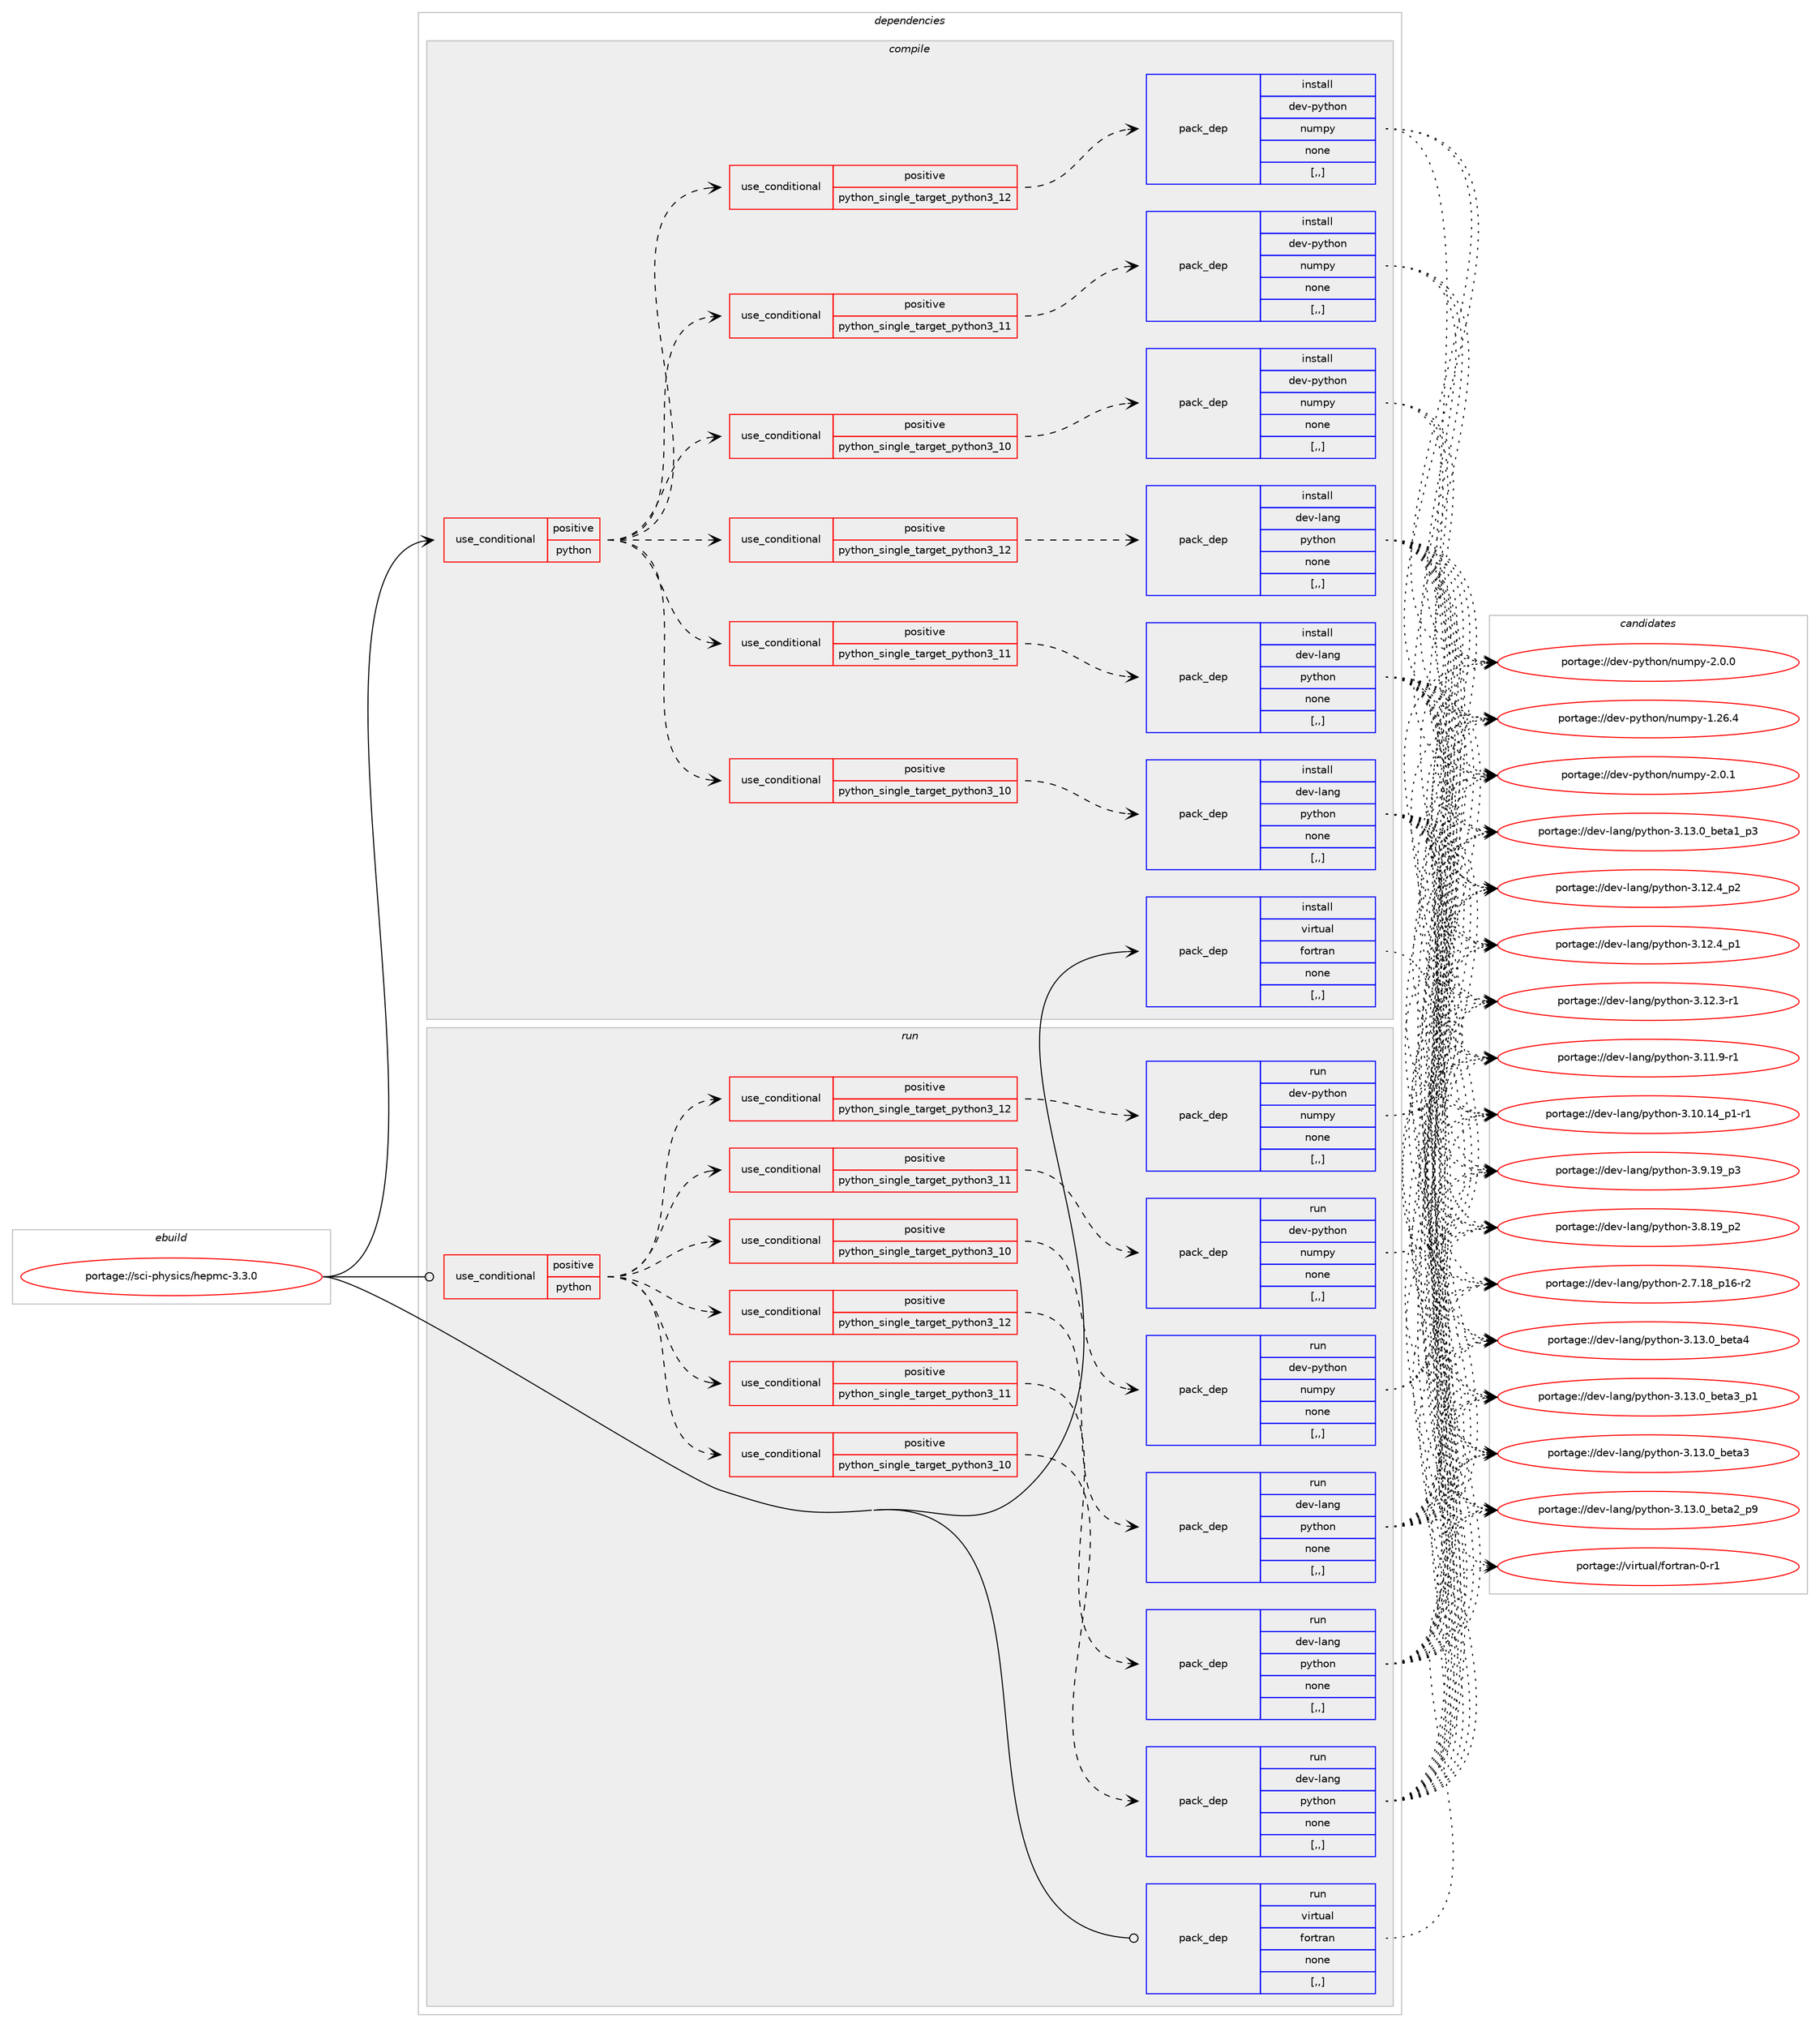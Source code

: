 digraph prolog {

# *************
# Graph options
# *************

newrank=true;
concentrate=true;
compound=true;
graph [rankdir=LR,fontname=Helvetica,fontsize=10,ranksep=1.5];#, ranksep=2.5, nodesep=0.2];
edge  [arrowhead=vee];
node  [fontname=Helvetica,fontsize=10];

# **********
# The ebuild
# **********

subgraph cluster_leftcol {
color=gray;
label=<<i>ebuild</i>>;
id [label="portage://sci-physics/hepmc-3.3.0", color=red, width=4, href="../sci-physics/hepmc-3.3.0.svg"];
}

# ****************
# The dependencies
# ****************

subgraph cluster_midcol {
color=gray;
label=<<i>dependencies</i>>;
subgraph cluster_compile {
fillcolor="#eeeeee";
style=filled;
label=<<i>compile</i>>;
subgraph cond109034 {
dependency410993 [label=<<TABLE BORDER="0" CELLBORDER="1" CELLSPACING="0" CELLPADDING="4"><TR><TD ROWSPAN="3" CELLPADDING="10">use_conditional</TD></TR><TR><TD>positive</TD></TR><TR><TD>python</TD></TR></TABLE>>, shape=none, color=red];
subgraph cond109035 {
dependency410994 [label=<<TABLE BORDER="0" CELLBORDER="1" CELLSPACING="0" CELLPADDING="4"><TR><TD ROWSPAN="3" CELLPADDING="10">use_conditional</TD></TR><TR><TD>positive</TD></TR><TR><TD>python_single_target_python3_10</TD></TR></TABLE>>, shape=none, color=red];
subgraph pack299057 {
dependency410995 [label=<<TABLE BORDER="0" CELLBORDER="1" CELLSPACING="0" CELLPADDING="4" WIDTH="220"><TR><TD ROWSPAN="6" CELLPADDING="30">pack_dep</TD></TR><TR><TD WIDTH="110">install</TD></TR><TR><TD>dev-lang</TD></TR><TR><TD>python</TD></TR><TR><TD>none</TD></TR><TR><TD>[,,]</TD></TR></TABLE>>, shape=none, color=blue];
}
dependency410994:e -> dependency410995:w [weight=20,style="dashed",arrowhead="vee"];
}
dependency410993:e -> dependency410994:w [weight=20,style="dashed",arrowhead="vee"];
subgraph cond109036 {
dependency410996 [label=<<TABLE BORDER="0" CELLBORDER="1" CELLSPACING="0" CELLPADDING="4"><TR><TD ROWSPAN="3" CELLPADDING="10">use_conditional</TD></TR><TR><TD>positive</TD></TR><TR><TD>python_single_target_python3_11</TD></TR></TABLE>>, shape=none, color=red];
subgraph pack299058 {
dependency410997 [label=<<TABLE BORDER="0" CELLBORDER="1" CELLSPACING="0" CELLPADDING="4" WIDTH="220"><TR><TD ROWSPAN="6" CELLPADDING="30">pack_dep</TD></TR><TR><TD WIDTH="110">install</TD></TR><TR><TD>dev-lang</TD></TR><TR><TD>python</TD></TR><TR><TD>none</TD></TR><TR><TD>[,,]</TD></TR></TABLE>>, shape=none, color=blue];
}
dependency410996:e -> dependency410997:w [weight=20,style="dashed",arrowhead="vee"];
}
dependency410993:e -> dependency410996:w [weight=20,style="dashed",arrowhead="vee"];
subgraph cond109037 {
dependency410998 [label=<<TABLE BORDER="0" CELLBORDER="1" CELLSPACING="0" CELLPADDING="4"><TR><TD ROWSPAN="3" CELLPADDING="10">use_conditional</TD></TR><TR><TD>positive</TD></TR><TR><TD>python_single_target_python3_12</TD></TR></TABLE>>, shape=none, color=red];
subgraph pack299059 {
dependency410999 [label=<<TABLE BORDER="0" CELLBORDER="1" CELLSPACING="0" CELLPADDING="4" WIDTH="220"><TR><TD ROWSPAN="6" CELLPADDING="30">pack_dep</TD></TR><TR><TD WIDTH="110">install</TD></TR><TR><TD>dev-lang</TD></TR><TR><TD>python</TD></TR><TR><TD>none</TD></TR><TR><TD>[,,]</TD></TR></TABLE>>, shape=none, color=blue];
}
dependency410998:e -> dependency410999:w [weight=20,style="dashed",arrowhead="vee"];
}
dependency410993:e -> dependency410998:w [weight=20,style="dashed",arrowhead="vee"];
subgraph cond109038 {
dependency411000 [label=<<TABLE BORDER="0" CELLBORDER="1" CELLSPACING="0" CELLPADDING="4"><TR><TD ROWSPAN="3" CELLPADDING="10">use_conditional</TD></TR><TR><TD>positive</TD></TR><TR><TD>python_single_target_python3_10</TD></TR></TABLE>>, shape=none, color=red];
subgraph pack299060 {
dependency411001 [label=<<TABLE BORDER="0" CELLBORDER="1" CELLSPACING="0" CELLPADDING="4" WIDTH="220"><TR><TD ROWSPAN="6" CELLPADDING="30">pack_dep</TD></TR><TR><TD WIDTH="110">install</TD></TR><TR><TD>dev-python</TD></TR><TR><TD>numpy</TD></TR><TR><TD>none</TD></TR><TR><TD>[,,]</TD></TR></TABLE>>, shape=none, color=blue];
}
dependency411000:e -> dependency411001:w [weight=20,style="dashed",arrowhead="vee"];
}
dependency410993:e -> dependency411000:w [weight=20,style="dashed",arrowhead="vee"];
subgraph cond109039 {
dependency411002 [label=<<TABLE BORDER="0" CELLBORDER="1" CELLSPACING="0" CELLPADDING="4"><TR><TD ROWSPAN="3" CELLPADDING="10">use_conditional</TD></TR><TR><TD>positive</TD></TR><TR><TD>python_single_target_python3_11</TD></TR></TABLE>>, shape=none, color=red];
subgraph pack299061 {
dependency411003 [label=<<TABLE BORDER="0" CELLBORDER="1" CELLSPACING="0" CELLPADDING="4" WIDTH="220"><TR><TD ROWSPAN="6" CELLPADDING="30">pack_dep</TD></TR><TR><TD WIDTH="110">install</TD></TR><TR><TD>dev-python</TD></TR><TR><TD>numpy</TD></TR><TR><TD>none</TD></TR><TR><TD>[,,]</TD></TR></TABLE>>, shape=none, color=blue];
}
dependency411002:e -> dependency411003:w [weight=20,style="dashed",arrowhead="vee"];
}
dependency410993:e -> dependency411002:w [weight=20,style="dashed",arrowhead="vee"];
subgraph cond109040 {
dependency411004 [label=<<TABLE BORDER="0" CELLBORDER="1" CELLSPACING="0" CELLPADDING="4"><TR><TD ROWSPAN="3" CELLPADDING="10">use_conditional</TD></TR><TR><TD>positive</TD></TR><TR><TD>python_single_target_python3_12</TD></TR></TABLE>>, shape=none, color=red];
subgraph pack299062 {
dependency411005 [label=<<TABLE BORDER="0" CELLBORDER="1" CELLSPACING="0" CELLPADDING="4" WIDTH="220"><TR><TD ROWSPAN="6" CELLPADDING="30">pack_dep</TD></TR><TR><TD WIDTH="110">install</TD></TR><TR><TD>dev-python</TD></TR><TR><TD>numpy</TD></TR><TR><TD>none</TD></TR><TR><TD>[,,]</TD></TR></TABLE>>, shape=none, color=blue];
}
dependency411004:e -> dependency411005:w [weight=20,style="dashed",arrowhead="vee"];
}
dependency410993:e -> dependency411004:w [weight=20,style="dashed",arrowhead="vee"];
}
id:e -> dependency410993:w [weight=20,style="solid",arrowhead="vee"];
subgraph pack299063 {
dependency411006 [label=<<TABLE BORDER="0" CELLBORDER="1" CELLSPACING="0" CELLPADDING="4" WIDTH="220"><TR><TD ROWSPAN="6" CELLPADDING="30">pack_dep</TD></TR><TR><TD WIDTH="110">install</TD></TR><TR><TD>virtual</TD></TR><TR><TD>fortran</TD></TR><TR><TD>none</TD></TR><TR><TD>[,,]</TD></TR></TABLE>>, shape=none, color=blue];
}
id:e -> dependency411006:w [weight=20,style="solid",arrowhead="vee"];
}
subgraph cluster_compileandrun {
fillcolor="#eeeeee";
style=filled;
label=<<i>compile and run</i>>;
}
subgraph cluster_run {
fillcolor="#eeeeee";
style=filled;
label=<<i>run</i>>;
subgraph cond109041 {
dependency411007 [label=<<TABLE BORDER="0" CELLBORDER="1" CELLSPACING="0" CELLPADDING="4"><TR><TD ROWSPAN="3" CELLPADDING="10">use_conditional</TD></TR><TR><TD>positive</TD></TR><TR><TD>python</TD></TR></TABLE>>, shape=none, color=red];
subgraph cond109042 {
dependency411008 [label=<<TABLE BORDER="0" CELLBORDER="1" CELLSPACING="0" CELLPADDING="4"><TR><TD ROWSPAN="3" CELLPADDING="10">use_conditional</TD></TR><TR><TD>positive</TD></TR><TR><TD>python_single_target_python3_10</TD></TR></TABLE>>, shape=none, color=red];
subgraph pack299064 {
dependency411009 [label=<<TABLE BORDER="0" CELLBORDER="1" CELLSPACING="0" CELLPADDING="4" WIDTH="220"><TR><TD ROWSPAN="6" CELLPADDING="30">pack_dep</TD></TR><TR><TD WIDTH="110">run</TD></TR><TR><TD>dev-lang</TD></TR><TR><TD>python</TD></TR><TR><TD>none</TD></TR><TR><TD>[,,]</TD></TR></TABLE>>, shape=none, color=blue];
}
dependency411008:e -> dependency411009:w [weight=20,style="dashed",arrowhead="vee"];
}
dependency411007:e -> dependency411008:w [weight=20,style="dashed",arrowhead="vee"];
subgraph cond109043 {
dependency411010 [label=<<TABLE BORDER="0" CELLBORDER="1" CELLSPACING="0" CELLPADDING="4"><TR><TD ROWSPAN="3" CELLPADDING="10">use_conditional</TD></TR><TR><TD>positive</TD></TR><TR><TD>python_single_target_python3_11</TD></TR></TABLE>>, shape=none, color=red];
subgraph pack299065 {
dependency411011 [label=<<TABLE BORDER="0" CELLBORDER="1" CELLSPACING="0" CELLPADDING="4" WIDTH="220"><TR><TD ROWSPAN="6" CELLPADDING="30">pack_dep</TD></TR><TR><TD WIDTH="110">run</TD></TR><TR><TD>dev-lang</TD></TR><TR><TD>python</TD></TR><TR><TD>none</TD></TR><TR><TD>[,,]</TD></TR></TABLE>>, shape=none, color=blue];
}
dependency411010:e -> dependency411011:w [weight=20,style="dashed",arrowhead="vee"];
}
dependency411007:e -> dependency411010:w [weight=20,style="dashed",arrowhead="vee"];
subgraph cond109044 {
dependency411012 [label=<<TABLE BORDER="0" CELLBORDER="1" CELLSPACING="0" CELLPADDING="4"><TR><TD ROWSPAN="3" CELLPADDING="10">use_conditional</TD></TR><TR><TD>positive</TD></TR><TR><TD>python_single_target_python3_12</TD></TR></TABLE>>, shape=none, color=red];
subgraph pack299066 {
dependency411013 [label=<<TABLE BORDER="0" CELLBORDER="1" CELLSPACING="0" CELLPADDING="4" WIDTH="220"><TR><TD ROWSPAN="6" CELLPADDING="30">pack_dep</TD></TR><TR><TD WIDTH="110">run</TD></TR><TR><TD>dev-lang</TD></TR><TR><TD>python</TD></TR><TR><TD>none</TD></TR><TR><TD>[,,]</TD></TR></TABLE>>, shape=none, color=blue];
}
dependency411012:e -> dependency411013:w [weight=20,style="dashed",arrowhead="vee"];
}
dependency411007:e -> dependency411012:w [weight=20,style="dashed",arrowhead="vee"];
subgraph cond109045 {
dependency411014 [label=<<TABLE BORDER="0" CELLBORDER="1" CELLSPACING="0" CELLPADDING="4"><TR><TD ROWSPAN="3" CELLPADDING="10">use_conditional</TD></TR><TR><TD>positive</TD></TR><TR><TD>python_single_target_python3_10</TD></TR></TABLE>>, shape=none, color=red];
subgraph pack299067 {
dependency411015 [label=<<TABLE BORDER="0" CELLBORDER="1" CELLSPACING="0" CELLPADDING="4" WIDTH="220"><TR><TD ROWSPAN="6" CELLPADDING="30">pack_dep</TD></TR><TR><TD WIDTH="110">run</TD></TR><TR><TD>dev-python</TD></TR><TR><TD>numpy</TD></TR><TR><TD>none</TD></TR><TR><TD>[,,]</TD></TR></TABLE>>, shape=none, color=blue];
}
dependency411014:e -> dependency411015:w [weight=20,style="dashed",arrowhead="vee"];
}
dependency411007:e -> dependency411014:w [weight=20,style="dashed",arrowhead="vee"];
subgraph cond109046 {
dependency411016 [label=<<TABLE BORDER="0" CELLBORDER="1" CELLSPACING="0" CELLPADDING="4"><TR><TD ROWSPAN="3" CELLPADDING="10">use_conditional</TD></TR><TR><TD>positive</TD></TR><TR><TD>python_single_target_python3_11</TD></TR></TABLE>>, shape=none, color=red];
subgraph pack299068 {
dependency411017 [label=<<TABLE BORDER="0" CELLBORDER="1" CELLSPACING="0" CELLPADDING="4" WIDTH="220"><TR><TD ROWSPAN="6" CELLPADDING="30">pack_dep</TD></TR><TR><TD WIDTH="110">run</TD></TR><TR><TD>dev-python</TD></TR><TR><TD>numpy</TD></TR><TR><TD>none</TD></TR><TR><TD>[,,]</TD></TR></TABLE>>, shape=none, color=blue];
}
dependency411016:e -> dependency411017:w [weight=20,style="dashed",arrowhead="vee"];
}
dependency411007:e -> dependency411016:w [weight=20,style="dashed",arrowhead="vee"];
subgraph cond109047 {
dependency411018 [label=<<TABLE BORDER="0" CELLBORDER="1" CELLSPACING="0" CELLPADDING="4"><TR><TD ROWSPAN="3" CELLPADDING="10">use_conditional</TD></TR><TR><TD>positive</TD></TR><TR><TD>python_single_target_python3_12</TD></TR></TABLE>>, shape=none, color=red];
subgraph pack299069 {
dependency411019 [label=<<TABLE BORDER="0" CELLBORDER="1" CELLSPACING="0" CELLPADDING="4" WIDTH="220"><TR><TD ROWSPAN="6" CELLPADDING="30">pack_dep</TD></TR><TR><TD WIDTH="110">run</TD></TR><TR><TD>dev-python</TD></TR><TR><TD>numpy</TD></TR><TR><TD>none</TD></TR><TR><TD>[,,]</TD></TR></TABLE>>, shape=none, color=blue];
}
dependency411018:e -> dependency411019:w [weight=20,style="dashed",arrowhead="vee"];
}
dependency411007:e -> dependency411018:w [weight=20,style="dashed",arrowhead="vee"];
}
id:e -> dependency411007:w [weight=20,style="solid",arrowhead="odot"];
subgraph pack299070 {
dependency411020 [label=<<TABLE BORDER="0" CELLBORDER="1" CELLSPACING="0" CELLPADDING="4" WIDTH="220"><TR><TD ROWSPAN="6" CELLPADDING="30">pack_dep</TD></TR><TR><TD WIDTH="110">run</TD></TR><TR><TD>virtual</TD></TR><TR><TD>fortran</TD></TR><TR><TD>none</TD></TR><TR><TD>[,,]</TD></TR></TABLE>>, shape=none, color=blue];
}
id:e -> dependency411020:w [weight=20,style="solid",arrowhead="odot"];
}
}

# **************
# The candidates
# **************

subgraph cluster_choices {
rank=same;
color=gray;
label=<<i>candidates</i>>;

subgraph choice299057 {
color=black;
nodesep=1;
choice1001011184510897110103471121211161041111104551464951464895981011169752 [label="portage://dev-lang/python-3.13.0_beta4", color=red, width=4,href="../dev-lang/python-3.13.0_beta4.svg"];
choice10010111845108971101034711212111610411111045514649514648959810111697519511249 [label="portage://dev-lang/python-3.13.0_beta3_p1", color=red, width=4,href="../dev-lang/python-3.13.0_beta3_p1.svg"];
choice1001011184510897110103471121211161041111104551464951464895981011169751 [label="portage://dev-lang/python-3.13.0_beta3", color=red, width=4,href="../dev-lang/python-3.13.0_beta3.svg"];
choice10010111845108971101034711212111610411111045514649514648959810111697509511257 [label="portage://dev-lang/python-3.13.0_beta2_p9", color=red, width=4,href="../dev-lang/python-3.13.0_beta2_p9.svg"];
choice10010111845108971101034711212111610411111045514649514648959810111697499511251 [label="portage://dev-lang/python-3.13.0_beta1_p3", color=red, width=4,href="../dev-lang/python-3.13.0_beta1_p3.svg"];
choice100101118451089711010347112121116104111110455146495046529511250 [label="portage://dev-lang/python-3.12.4_p2", color=red, width=4,href="../dev-lang/python-3.12.4_p2.svg"];
choice100101118451089711010347112121116104111110455146495046529511249 [label="portage://dev-lang/python-3.12.4_p1", color=red, width=4,href="../dev-lang/python-3.12.4_p1.svg"];
choice100101118451089711010347112121116104111110455146495046514511449 [label="portage://dev-lang/python-3.12.3-r1", color=red, width=4,href="../dev-lang/python-3.12.3-r1.svg"];
choice100101118451089711010347112121116104111110455146494946574511449 [label="portage://dev-lang/python-3.11.9-r1", color=red, width=4,href="../dev-lang/python-3.11.9-r1.svg"];
choice100101118451089711010347112121116104111110455146494846495295112494511449 [label="portage://dev-lang/python-3.10.14_p1-r1", color=red, width=4,href="../dev-lang/python-3.10.14_p1-r1.svg"];
choice100101118451089711010347112121116104111110455146574649579511251 [label="portage://dev-lang/python-3.9.19_p3", color=red, width=4,href="../dev-lang/python-3.9.19_p3.svg"];
choice100101118451089711010347112121116104111110455146564649579511250 [label="portage://dev-lang/python-3.8.19_p2", color=red, width=4,href="../dev-lang/python-3.8.19_p2.svg"];
choice100101118451089711010347112121116104111110455046554649569511249544511450 [label="portage://dev-lang/python-2.7.18_p16-r2", color=red, width=4,href="../dev-lang/python-2.7.18_p16-r2.svg"];
dependency410995:e -> choice1001011184510897110103471121211161041111104551464951464895981011169752:w [style=dotted,weight="100"];
dependency410995:e -> choice10010111845108971101034711212111610411111045514649514648959810111697519511249:w [style=dotted,weight="100"];
dependency410995:e -> choice1001011184510897110103471121211161041111104551464951464895981011169751:w [style=dotted,weight="100"];
dependency410995:e -> choice10010111845108971101034711212111610411111045514649514648959810111697509511257:w [style=dotted,weight="100"];
dependency410995:e -> choice10010111845108971101034711212111610411111045514649514648959810111697499511251:w [style=dotted,weight="100"];
dependency410995:e -> choice100101118451089711010347112121116104111110455146495046529511250:w [style=dotted,weight="100"];
dependency410995:e -> choice100101118451089711010347112121116104111110455146495046529511249:w [style=dotted,weight="100"];
dependency410995:e -> choice100101118451089711010347112121116104111110455146495046514511449:w [style=dotted,weight="100"];
dependency410995:e -> choice100101118451089711010347112121116104111110455146494946574511449:w [style=dotted,weight="100"];
dependency410995:e -> choice100101118451089711010347112121116104111110455146494846495295112494511449:w [style=dotted,weight="100"];
dependency410995:e -> choice100101118451089711010347112121116104111110455146574649579511251:w [style=dotted,weight="100"];
dependency410995:e -> choice100101118451089711010347112121116104111110455146564649579511250:w [style=dotted,weight="100"];
dependency410995:e -> choice100101118451089711010347112121116104111110455046554649569511249544511450:w [style=dotted,weight="100"];
}
subgraph choice299058 {
color=black;
nodesep=1;
choice1001011184510897110103471121211161041111104551464951464895981011169752 [label="portage://dev-lang/python-3.13.0_beta4", color=red, width=4,href="../dev-lang/python-3.13.0_beta4.svg"];
choice10010111845108971101034711212111610411111045514649514648959810111697519511249 [label="portage://dev-lang/python-3.13.0_beta3_p1", color=red, width=4,href="../dev-lang/python-3.13.0_beta3_p1.svg"];
choice1001011184510897110103471121211161041111104551464951464895981011169751 [label="portage://dev-lang/python-3.13.0_beta3", color=red, width=4,href="../dev-lang/python-3.13.0_beta3.svg"];
choice10010111845108971101034711212111610411111045514649514648959810111697509511257 [label="portage://dev-lang/python-3.13.0_beta2_p9", color=red, width=4,href="../dev-lang/python-3.13.0_beta2_p9.svg"];
choice10010111845108971101034711212111610411111045514649514648959810111697499511251 [label="portage://dev-lang/python-3.13.0_beta1_p3", color=red, width=4,href="../dev-lang/python-3.13.0_beta1_p3.svg"];
choice100101118451089711010347112121116104111110455146495046529511250 [label="portage://dev-lang/python-3.12.4_p2", color=red, width=4,href="../dev-lang/python-3.12.4_p2.svg"];
choice100101118451089711010347112121116104111110455146495046529511249 [label="portage://dev-lang/python-3.12.4_p1", color=red, width=4,href="../dev-lang/python-3.12.4_p1.svg"];
choice100101118451089711010347112121116104111110455146495046514511449 [label="portage://dev-lang/python-3.12.3-r1", color=red, width=4,href="../dev-lang/python-3.12.3-r1.svg"];
choice100101118451089711010347112121116104111110455146494946574511449 [label="portage://dev-lang/python-3.11.9-r1", color=red, width=4,href="../dev-lang/python-3.11.9-r1.svg"];
choice100101118451089711010347112121116104111110455146494846495295112494511449 [label="portage://dev-lang/python-3.10.14_p1-r1", color=red, width=4,href="../dev-lang/python-3.10.14_p1-r1.svg"];
choice100101118451089711010347112121116104111110455146574649579511251 [label="portage://dev-lang/python-3.9.19_p3", color=red, width=4,href="../dev-lang/python-3.9.19_p3.svg"];
choice100101118451089711010347112121116104111110455146564649579511250 [label="portage://dev-lang/python-3.8.19_p2", color=red, width=4,href="../dev-lang/python-3.8.19_p2.svg"];
choice100101118451089711010347112121116104111110455046554649569511249544511450 [label="portage://dev-lang/python-2.7.18_p16-r2", color=red, width=4,href="../dev-lang/python-2.7.18_p16-r2.svg"];
dependency410997:e -> choice1001011184510897110103471121211161041111104551464951464895981011169752:w [style=dotted,weight="100"];
dependency410997:e -> choice10010111845108971101034711212111610411111045514649514648959810111697519511249:w [style=dotted,weight="100"];
dependency410997:e -> choice1001011184510897110103471121211161041111104551464951464895981011169751:w [style=dotted,weight="100"];
dependency410997:e -> choice10010111845108971101034711212111610411111045514649514648959810111697509511257:w [style=dotted,weight="100"];
dependency410997:e -> choice10010111845108971101034711212111610411111045514649514648959810111697499511251:w [style=dotted,weight="100"];
dependency410997:e -> choice100101118451089711010347112121116104111110455146495046529511250:w [style=dotted,weight="100"];
dependency410997:e -> choice100101118451089711010347112121116104111110455146495046529511249:w [style=dotted,weight="100"];
dependency410997:e -> choice100101118451089711010347112121116104111110455146495046514511449:w [style=dotted,weight="100"];
dependency410997:e -> choice100101118451089711010347112121116104111110455146494946574511449:w [style=dotted,weight="100"];
dependency410997:e -> choice100101118451089711010347112121116104111110455146494846495295112494511449:w [style=dotted,weight="100"];
dependency410997:e -> choice100101118451089711010347112121116104111110455146574649579511251:w [style=dotted,weight="100"];
dependency410997:e -> choice100101118451089711010347112121116104111110455146564649579511250:w [style=dotted,weight="100"];
dependency410997:e -> choice100101118451089711010347112121116104111110455046554649569511249544511450:w [style=dotted,weight="100"];
}
subgraph choice299059 {
color=black;
nodesep=1;
choice1001011184510897110103471121211161041111104551464951464895981011169752 [label="portage://dev-lang/python-3.13.0_beta4", color=red, width=4,href="../dev-lang/python-3.13.0_beta4.svg"];
choice10010111845108971101034711212111610411111045514649514648959810111697519511249 [label="portage://dev-lang/python-3.13.0_beta3_p1", color=red, width=4,href="../dev-lang/python-3.13.0_beta3_p1.svg"];
choice1001011184510897110103471121211161041111104551464951464895981011169751 [label="portage://dev-lang/python-3.13.0_beta3", color=red, width=4,href="../dev-lang/python-3.13.0_beta3.svg"];
choice10010111845108971101034711212111610411111045514649514648959810111697509511257 [label="portage://dev-lang/python-3.13.0_beta2_p9", color=red, width=4,href="../dev-lang/python-3.13.0_beta2_p9.svg"];
choice10010111845108971101034711212111610411111045514649514648959810111697499511251 [label="portage://dev-lang/python-3.13.0_beta1_p3", color=red, width=4,href="../dev-lang/python-3.13.0_beta1_p3.svg"];
choice100101118451089711010347112121116104111110455146495046529511250 [label="portage://dev-lang/python-3.12.4_p2", color=red, width=4,href="../dev-lang/python-3.12.4_p2.svg"];
choice100101118451089711010347112121116104111110455146495046529511249 [label="portage://dev-lang/python-3.12.4_p1", color=red, width=4,href="../dev-lang/python-3.12.4_p1.svg"];
choice100101118451089711010347112121116104111110455146495046514511449 [label="portage://dev-lang/python-3.12.3-r1", color=red, width=4,href="../dev-lang/python-3.12.3-r1.svg"];
choice100101118451089711010347112121116104111110455146494946574511449 [label="portage://dev-lang/python-3.11.9-r1", color=red, width=4,href="../dev-lang/python-3.11.9-r1.svg"];
choice100101118451089711010347112121116104111110455146494846495295112494511449 [label="portage://dev-lang/python-3.10.14_p1-r1", color=red, width=4,href="../dev-lang/python-3.10.14_p1-r1.svg"];
choice100101118451089711010347112121116104111110455146574649579511251 [label="portage://dev-lang/python-3.9.19_p3", color=red, width=4,href="../dev-lang/python-3.9.19_p3.svg"];
choice100101118451089711010347112121116104111110455146564649579511250 [label="portage://dev-lang/python-3.8.19_p2", color=red, width=4,href="../dev-lang/python-3.8.19_p2.svg"];
choice100101118451089711010347112121116104111110455046554649569511249544511450 [label="portage://dev-lang/python-2.7.18_p16-r2", color=red, width=4,href="../dev-lang/python-2.7.18_p16-r2.svg"];
dependency410999:e -> choice1001011184510897110103471121211161041111104551464951464895981011169752:w [style=dotted,weight="100"];
dependency410999:e -> choice10010111845108971101034711212111610411111045514649514648959810111697519511249:w [style=dotted,weight="100"];
dependency410999:e -> choice1001011184510897110103471121211161041111104551464951464895981011169751:w [style=dotted,weight="100"];
dependency410999:e -> choice10010111845108971101034711212111610411111045514649514648959810111697509511257:w [style=dotted,weight="100"];
dependency410999:e -> choice10010111845108971101034711212111610411111045514649514648959810111697499511251:w [style=dotted,weight="100"];
dependency410999:e -> choice100101118451089711010347112121116104111110455146495046529511250:w [style=dotted,weight="100"];
dependency410999:e -> choice100101118451089711010347112121116104111110455146495046529511249:w [style=dotted,weight="100"];
dependency410999:e -> choice100101118451089711010347112121116104111110455146495046514511449:w [style=dotted,weight="100"];
dependency410999:e -> choice100101118451089711010347112121116104111110455146494946574511449:w [style=dotted,weight="100"];
dependency410999:e -> choice100101118451089711010347112121116104111110455146494846495295112494511449:w [style=dotted,weight="100"];
dependency410999:e -> choice100101118451089711010347112121116104111110455146574649579511251:w [style=dotted,weight="100"];
dependency410999:e -> choice100101118451089711010347112121116104111110455146564649579511250:w [style=dotted,weight="100"];
dependency410999:e -> choice100101118451089711010347112121116104111110455046554649569511249544511450:w [style=dotted,weight="100"];
}
subgraph choice299060 {
color=black;
nodesep=1;
choice1001011184511212111610411111047110117109112121455046484649 [label="portage://dev-python/numpy-2.0.1", color=red, width=4,href="../dev-python/numpy-2.0.1.svg"];
choice1001011184511212111610411111047110117109112121455046484648 [label="portage://dev-python/numpy-2.0.0", color=red, width=4,href="../dev-python/numpy-2.0.0.svg"];
choice100101118451121211161041111104711011710911212145494650544652 [label="portage://dev-python/numpy-1.26.4", color=red, width=4,href="../dev-python/numpy-1.26.4.svg"];
dependency411001:e -> choice1001011184511212111610411111047110117109112121455046484649:w [style=dotted,weight="100"];
dependency411001:e -> choice1001011184511212111610411111047110117109112121455046484648:w [style=dotted,weight="100"];
dependency411001:e -> choice100101118451121211161041111104711011710911212145494650544652:w [style=dotted,weight="100"];
}
subgraph choice299061 {
color=black;
nodesep=1;
choice1001011184511212111610411111047110117109112121455046484649 [label="portage://dev-python/numpy-2.0.1", color=red, width=4,href="../dev-python/numpy-2.0.1.svg"];
choice1001011184511212111610411111047110117109112121455046484648 [label="portage://dev-python/numpy-2.0.0", color=red, width=4,href="../dev-python/numpy-2.0.0.svg"];
choice100101118451121211161041111104711011710911212145494650544652 [label="portage://dev-python/numpy-1.26.4", color=red, width=4,href="../dev-python/numpy-1.26.4.svg"];
dependency411003:e -> choice1001011184511212111610411111047110117109112121455046484649:w [style=dotted,weight="100"];
dependency411003:e -> choice1001011184511212111610411111047110117109112121455046484648:w [style=dotted,weight="100"];
dependency411003:e -> choice100101118451121211161041111104711011710911212145494650544652:w [style=dotted,weight="100"];
}
subgraph choice299062 {
color=black;
nodesep=1;
choice1001011184511212111610411111047110117109112121455046484649 [label="portage://dev-python/numpy-2.0.1", color=red, width=4,href="../dev-python/numpy-2.0.1.svg"];
choice1001011184511212111610411111047110117109112121455046484648 [label="portage://dev-python/numpy-2.0.0", color=red, width=4,href="../dev-python/numpy-2.0.0.svg"];
choice100101118451121211161041111104711011710911212145494650544652 [label="portage://dev-python/numpy-1.26.4", color=red, width=4,href="../dev-python/numpy-1.26.4.svg"];
dependency411005:e -> choice1001011184511212111610411111047110117109112121455046484649:w [style=dotted,weight="100"];
dependency411005:e -> choice1001011184511212111610411111047110117109112121455046484648:w [style=dotted,weight="100"];
dependency411005:e -> choice100101118451121211161041111104711011710911212145494650544652:w [style=dotted,weight="100"];
}
subgraph choice299063 {
color=black;
nodesep=1;
choice11810511411611797108471021111141161149711045484511449 [label="portage://virtual/fortran-0-r1", color=red, width=4,href="../virtual/fortran-0-r1.svg"];
dependency411006:e -> choice11810511411611797108471021111141161149711045484511449:w [style=dotted,weight="100"];
}
subgraph choice299064 {
color=black;
nodesep=1;
choice1001011184510897110103471121211161041111104551464951464895981011169752 [label="portage://dev-lang/python-3.13.0_beta4", color=red, width=4,href="../dev-lang/python-3.13.0_beta4.svg"];
choice10010111845108971101034711212111610411111045514649514648959810111697519511249 [label="portage://dev-lang/python-3.13.0_beta3_p1", color=red, width=4,href="../dev-lang/python-3.13.0_beta3_p1.svg"];
choice1001011184510897110103471121211161041111104551464951464895981011169751 [label="portage://dev-lang/python-3.13.0_beta3", color=red, width=4,href="../dev-lang/python-3.13.0_beta3.svg"];
choice10010111845108971101034711212111610411111045514649514648959810111697509511257 [label="portage://dev-lang/python-3.13.0_beta2_p9", color=red, width=4,href="../dev-lang/python-3.13.0_beta2_p9.svg"];
choice10010111845108971101034711212111610411111045514649514648959810111697499511251 [label="portage://dev-lang/python-3.13.0_beta1_p3", color=red, width=4,href="../dev-lang/python-3.13.0_beta1_p3.svg"];
choice100101118451089711010347112121116104111110455146495046529511250 [label="portage://dev-lang/python-3.12.4_p2", color=red, width=4,href="../dev-lang/python-3.12.4_p2.svg"];
choice100101118451089711010347112121116104111110455146495046529511249 [label="portage://dev-lang/python-3.12.4_p1", color=red, width=4,href="../dev-lang/python-3.12.4_p1.svg"];
choice100101118451089711010347112121116104111110455146495046514511449 [label="portage://dev-lang/python-3.12.3-r1", color=red, width=4,href="../dev-lang/python-3.12.3-r1.svg"];
choice100101118451089711010347112121116104111110455146494946574511449 [label="portage://dev-lang/python-3.11.9-r1", color=red, width=4,href="../dev-lang/python-3.11.9-r1.svg"];
choice100101118451089711010347112121116104111110455146494846495295112494511449 [label="portage://dev-lang/python-3.10.14_p1-r1", color=red, width=4,href="../dev-lang/python-3.10.14_p1-r1.svg"];
choice100101118451089711010347112121116104111110455146574649579511251 [label="portage://dev-lang/python-3.9.19_p3", color=red, width=4,href="../dev-lang/python-3.9.19_p3.svg"];
choice100101118451089711010347112121116104111110455146564649579511250 [label="portage://dev-lang/python-3.8.19_p2", color=red, width=4,href="../dev-lang/python-3.8.19_p2.svg"];
choice100101118451089711010347112121116104111110455046554649569511249544511450 [label="portage://dev-lang/python-2.7.18_p16-r2", color=red, width=4,href="../dev-lang/python-2.7.18_p16-r2.svg"];
dependency411009:e -> choice1001011184510897110103471121211161041111104551464951464895981011169752:w [style=dotted,weight="100"];
dependency411009:e -> choice10010111845108971101034711212111610411111045514649514648959810111697519511249:w [style=dotted,weight="100"];
dependency411009:e -> choice1001011184510897110103471121211161041111104551464951464895981011169751:w [style=dotted,weight="100"];
dependency411009:e -> choice10010111845108971101034711212111610411111045514649514648959810111697509511257:w [style=dotted,weight="100"];
dependency411009:e -> choice10010111845108971101034711212111610411111045514649514648959810111697499511251:w [style=dotted,weight="100"];
dependency411009:e -> choice100101118451089711010347112121116104111110455146495046529511250:w [style=dotted,weight="100"];
dependency411009:e -> choice100101118451089711010347112121116104111110455146495046529511249:w [style=dotted,weight="100"];
dependency411009:e -> choice100101118451089711010347112121116104111110455146495046514511449:w [style=dotted,weight="100"];
dependency411009:e -> choice100101118451089711010347112121116104111110455146494946574511449:w [style=dotted,weight="100"];
dependency411009:e -> choice100101118451089711010347112121116104111110455146494846495295112494511449:w [style=dotted,weight="100"];
dependency411009:e -> choice100101118451089711010347112121116104111110455146574649579511251:w [style=dotted,weight="100"];
dependency411009:e -> choice100101118451089711010347112121116104111110455146564649579511250:w [style=dotted,weight="100"];
dependency411009:e -> choice100101118451089711010347112121116104111110455046554649569511249544511450:w [style=dotted,weight="100"];
}
subgraph choice299065 {
color=black;
nodesep=1;
choice1001011184510897110103471121211161041111104551464951464895981011169752 [label="portage://dev-lang/python-3.13.0_beta4", color=red, width=4,href="../dev-lang/python-3.13.0_beta4.svg"];
choice10010111845108971101034711212111610411111045514649514648959810111697519511249 [label="portage://dev-lang/python-3.13.0_beta3_p1", color=red, width=4,href="../dev-lang/python-3.13.0_beta3_p1.svg"];
choice1001011184510897110103471121211161041111104551464951464895981011169751 [label="portage://dev-lang/python-3.13.0_beta3", color=red, width=4,href="../dev-lang/python-3.13.0_beta3.svg"];
choice10010111845108971101034711212111610411111045514649514648959810111697509511257 [label="portage://dev-lang/python-3.13.0_beta2_p9", color=red, width=4,href="../dev-lang/python-3.13.0_beta2_p9.svg"];
choice10010111845108971101034711212111610411111045514649514648959810111697499511251 [label="portage://dev-lang/python-3.13.0_beta1_p3", color=red, width=4,href="../dev-lang/python-3.13.0_beta1_p3.svg"];
choice100101118451089711010347112121116104111110455146495046529511250 [label="portage://dev-lang/python-3.12.4_p2", color=red, width=4,href="../dev-lang/python-3.12.4_p2.svg"];
choice100101118451089711010347112121116104111110455146495046529511249 [label="portage://dev-lang/python-3.12.4_p1", color=red, width=4,href="../dev-lang/python-3.12.4_p1.svg"];
choice100101118451089711010347112121116104111110455146495046514511449 [label="portage://dev-lang/python-3.12.3-r1", color=red, width=4,href="../dev-lang/python-3.12.3-r1.svg"];
choice100101118451089711010347112121116104111110455146494946574511449 [label="portage://dev-lang/python-3.11.9-r1", color=red, width=4,href="../dev-lang/python-3.11.9-r1.svg"];
choice100101118451089711010347112121116104111110455146494846495295112494511449 [label="portage://dev-lang/python-3.10.14_p1-r1", color=red, width=4,href="../dev-lang/python-3.10.14_p1-r1.svg"];
choice100101118451089711010347112121116104111110455146574649579511251 [label="portage://dev-lang/python-3.9.19_p3", color=red, width=4,href="../dev-lang/python-3.9.19_p3.svg"];
choice100101118451089711010347112121116104111110455146564649579511250 [label="portage://dev-lang/python-3.8.19_p2", color=red, width=4,href="../dev-lang/python-3.8.19_p2.svg"];
choice100101118451089711010347112121116104111110455046554649569511249544511450 [label="portage://dev-lang/python-2.7.18_p16-r2", color=red, width=4,href="../dev-lang/python-2.7.18_p16-r2.svg"];
dependency411011:e -> choice1001011184510897110103471121211161041111104551464951464895981011169752:w [style=dotted,weight="100"];
dependency411011:e -> choice10010111845108971101034711212111610411111045514649514648959810111697519511249:w [style=dotted,weight="100"];
dependency411011:e -> choice1001011184510897110103471121211161041111104551464951464895981011169751:w [style=dotted,weight="100"];
dependency411011:e -> choice10010111845108971101034711212111610411111045514649514648959810111697509511257:w [style=dotted,weight="100"];
dependency411011:e -> choice10010111845108971101034711212111610411111045514649514648959810111697499511251:w [style=dotted,weight="100"];
dependency411011:e -> choice100101118451089711010347112121116104111110455146495046529511250:w [style=dotted,weight="100"];
dependency411011:e -> choice100101118451089711010347112121116104111110455146495046529511249:w [style=dotted,weight="100"];
dependency411011:e -> choice100101118451089711010347112121116104111110455146495046514511449:w [style=dotted,weight="100"];
dependency411011:e -> choice100101118451089711010347112121116104111110455146494946574511449:w [style=dotted,weight="100"];
dependency411011:e -> choice100101118451089711010347112121116104111110455146494846495295112494511449:w [style=dotted,weight="100"];
dependency411011:e -> choice100101118451089711010347112121116104111110455146574649579511251:w [style=dotted,weight="100"];
dependency411011:e -> choice100101118451089711010347112121116104111110455146564649579511250:w [style=dotted,weight="100"];
dependency411011:e -> choice100101118451089711010347112121116104111110455046554649569511249544511450:w [style=dotted,weight="100"];
}
subgraph choice299066 {
color=black;
nodesep=1;
choice1001011184510897110103471121211161041111104551464951464895981011169752 [label="portage://dev-lang/python-3.13.0_beta4", color=red, width=4,href="../dev-lang/python-3.13.0_beta4.svg"];
choice10010111845108971101034711212111610411111045514649514648959810111697519511249 [label="portage://dev-lang/python-3.13.0_beta3_p1", color=red, width=4,href="../dev-lang/python-3.13.0_beta3_p1.svg"];
choice1001011184510897110103471121211161041111104551464951464895981011169751 [label="portage://dev-lang/python-3.13.0_beta3", color=red, width=4,href="../dev-lang/python-3.13.0_beta3.svg"];
choice10010111845108971101034711212111610411111045514649514648959810111697509511257 [label="portage://dev-lang/python-3.13.0_beta2_p9", color=red, width=4,href="../dev-lang/python-3.13.0_beta2_p9.svg"];
choice10010111845108971101034711212111610411111045514649514648959810111697499511251 [label="portage://dev-lang/python-3.13.0_beta1_p3", color=red, width=4,href="../dev-lang/python-3.13.0_beta1_p3.svg"];
choice100101118451089711010347112121116104111110455146495046529511250 [label="portage://dev-lang/python-3.12.4_p2", color=red, width=4,href="../dev-lang/python-3.12.4_p2.svg"];
choice100101118451089711010347112121116104111110455146495046529511249 [label="portage://dev-lang/python-3.12.4_p1", color=red, width=4,href="../dev-lang/python-3.12.4_p1.svg"];
choice100101118451089711010347112121116104111110455146495046514511449 [label="portage://dev-lang/python-3.12.3-r1", color=red, width=4,href="../dev-lang/python-3.12.3-r1.svg"];
choice100101118451089711010347112121116104111110455146494946574511449 [label="portage://dev-lang/python-3.11.9-r1", color=red, width=4,href="../dev-lang/python-3.11.9-r1.svg"];
choice100101118451089711010347112121116104111110455146494846495295112494511449 [label="portage://dev-lang/python-3.10.14_p1-r1", color=red, width=4,href="../dev-lang/python-3.10.14_p1-r1.svg"];
choice100101118451089711010347112121116104111110455146574649579511251 [label="portage://dev-lang/python-3.9.19_p3", color=red, width=4,href="../dev-lang/python-3.9.19_p3.svg"];
choice100101118451089711010347112121116104111110455146564649579511250 [label="portage://dev-lang/python-3.8.19_p2", color=red, width=4,href="../dev-lang/python-3.8.19_p2.svg"];
choice100101118451089711010347112121116104111110455046554649569511249544511450 [label="portage://dev-lang/python-2.7.18_p16-r2", color=red, width=4,href="../dev-lang/python-2.7.18_p16-r2.svg"];
dependency411013:e -> choice1001011184510897110103471121211161041111104551464951464895981011169752:w [style=dotted,weight="100"];
dependency411013:e -> choice10010111845108971101034711212111610411111045514649514648959810111697519511249:w [style=dotted,weight="100"];
dependency411013:e -> choice1001011184510897110103471121211161041111104551464951464895981011169751:w [style=dotted,weight="100"];
dependency411013:e -> choice10010111845108971101034711212111610411111045514649514648959810111697509511257:w [style=dotted,weight="100"];
dependency411013:e -> choice10010111845108971101034711212111610411111045514649514648959810111697499511251:w [style=dotted,weight="100"];
dependency411013:e -> choice100101118451089711010347112121116104111110455146495046529511250:w [style=dotted,weight="100"];
dependency411013:e -> choice100101118451089711010347112121116104111110455146495046529511249:w [style=dotted,weight="100"];
dependency411013:e -> choice100101118451089711010347112121116104111110455146495046514511449:w [style=dotted,weight="100"];
dependency411013:e -> choice100101118451089711010347112121116104111110455146494946574511449:w [style=dotted,weight="100"];
dependency411013:e -> choice100101118451089711010347112121116104111110455146494846495295112494511449:w [style=dotted,weight="100"];
dependency411013:e -> choice100101118451089711010347112121116104111110455146574649579511251:w [style=dotted,weight="100"];
dependency411013:e -> choice100101118451089711010347112121116104111110455146564649579511250:w [style=dotted,weight="100"];
dependency411013:e -> choice100101118451089711010347112121116104111110455046554649569511249544511450:w [style=dotted,weight="100"];
}
subgraph choice299067 {
color=black;
nodesep=1;
choice1001011184511212111610411111047110117109112121455046484649 [label="portage://dev-python/numpy-2.0.1", color=red, width=4,href="../dev-python/numpy-2.0.1.svg"];
choice1001011184511212111610411111047110117109112121455046484648 [label="portage://dev-python/numpy-2.0.0", color=red, width=4,href="../dev-python/numpy-2.0.0.svg"];
choice100101118451121211161041111104711011710911212145494650544652 [label="portage://dev-python/numpy-1.26.4", color=red, width=4,href="../dev-python/numpy-1.26.4.svg"];
dependency411015:e -> choice1001011184511212111610411111047110117109112121455046484649:w [style=dotted,weight="100"];
dependency411015:e -> choice1001011184511212111610411111047110117109112121455046484648:w [style=dotted,weight="100"];
dependency411015:e -> choice100101118451121211161041111104711011710911212145494650544652:w [style=dotted,weight="100"];
}
subgraph choice299068 {
color=black;
nodesep=1;
choice1001011184511212111610411111047110117109112121455046484649 [label="portage://dev-python/numpy-2.0.1", color=red, width=4,href="../dev-python/numpy-2.0.1.svg"];
choice1001011184511212111610411111047110117109112121455046484648 [label="portage://dev-python/numpy-2.0.0", color=red, width=4,href="../dev-python/numpy-2.0.0.svg"];
choice100101118451121211161041111104711011710911212145494650544652 [label="portage://dev-python/numpy-1.26.4", color=red, width=4,href="../dev-python/numpy-1.26.4.svg"];
dependency411017:e -> choice1001011184511212111610411111047110117109112121455046484649:w [style=dotted,weight="100"];
dependency411017:e -> choice1001011184511212111610411111047110117109112121455046484648:w [style=dotted,weight="100"];
dependency411017:e -> choice100101118451121211161041111104711011710911212145494650544652:w [style=dotted,weight="100"];
}
subgraph choice299069 {
color=black;
nodesep=1;
choice1001011184511212111610411111047110117109112121455046484649 [label="portage://dev-python/numpy-2.0.1", color=red, width=4,href="../dev-python/numpy-2.0.1.svg"];
choice1001011184511212111610411111047110117109112121455046484648 [label="portage://dev-python/numpy-2.0.0", color=red, width=4,href="../dev-python/numpy-2.0.0.svg"];
choice100101118451121211161041111104711011710911212145494650544652 [label="portage://dev-python/numpy-1.26.4", color=red, width=4,href="../dev-python/numpy-1.26.4.svg"];
dependency411019:e -> choice1001011184511212111610411111047110117109112121455046484649:w [style=dotted,weight="100"];
dependency411019:e -> choice1001011184511212111610411111047110117109112121455046484648:w [style=dotted,weight="100"];
dependency411019:e -> choice100101118451121211161041111104711011710911212145494650544652:w [style=dotted,weight="100"];
}
subgraph choice299070 {
color=black;
nodesep=1;
choice11810511411611797108471021111141161149711045484511449 [label="portage://virtual/fortran-0-r1", color=red, width=4,href="../virtual/fortran-0-r1.svg"];
dependency411020:e -> choice11810511411611797108471021111141161149711045484511449:w [style=dotted,weight="100"];
}
}

}
